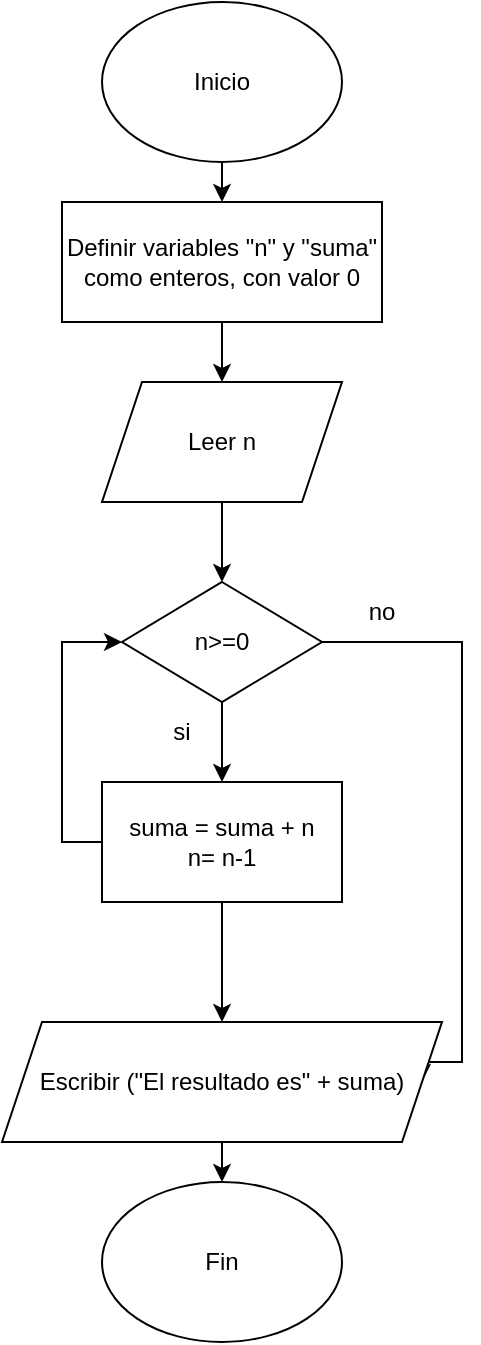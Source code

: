 <mxfile version="26.2.10">
  <diagram name="Page-1" id="qrey0yOiCed3igP81Hsf">
    <mxGraphModel dx="1155" dy="643" grid="1" gridSize="10" guides="1" tooltips="1" connect="1" arrows="1" fold="1" page="1" pageScale="1" pageWidth="827" pageHeight="1169" math="0" shadow="0">
      <root>
        <mxCell id="0" />
        <mxCell id="1" parent="0" />
        <mxCell id="kHxybJMivnqWUZXiAxVz-4" style="edgeStyle=orthogonalEdgeStyle;rounded=0;orthogonalLoop=1;jettySize=auto;html=1;exitX=0.5;exitY=1;exitDx=0;exitDy=0;entryX=0.5;entryY=0;entryDx=0;entryDy=0;" edge="1" parent="1" source="kHxybJMivnqWUZXiAxVz-2" target="kHxybJMivnqWUZXiAxVz-3">
          <mxGeometry relative="1" as="geometry" />
        </mxCell>
        <mxCell id="kHxybJMivnqWUZXiAxVz-2" value="Inicio" style="ellipse;whiteSpace=wrap;html=1;" vertex="1" parent="1">
          <mxGeometry x="350" y="40" width="120" height="80" as="geometry" />
        </mxCell>
        <mxCell id="kHxybJMivnqWUZXiAxVz-6" style="edgeStyle=orthogonalEdgeStyle;rounded=0;orthogonalLoop=1;jettySize=auto;html=1;exitX=0.5;exitY=1;exitDx=0;exitDy=0;entryX=0.5;entryY=0;entryDx=0;entryDy=0;" edge="1" parent="1" source="kHxybJMivnqWUZXiAxVz-3" target="kHxybJMivnqWUZXiAxVz-5">
          <mxGeometry relative="1" as="geometry" />
        </mxCell>
        <mxCell id="kHxybJMivnqWUZXiAxVz-3" value="Definir variables &quot;n&quot; y &quot;suma&quot; como enteros, con valor 0" style="rounded=0;whiteSpace=wrap;html=1;" vertex="1" parent="1">
          <mxGeometry x="330" y="140" width="160" height="60" as="geometry" />
        </mxCell>
        <mxCell id="kHxybJMivnqWUZXiAxVz-8" style="edgeStyle=orthogonalEdgeStyle;rounded=0;orthogonalLoop=1;jettySize=auto;html=1;exitX=0.5;exitY=1;exitDx=0;exitDy=0;entryX=0.5;entryY=0;entryDx=0;entryDy=0;" edge="1" parent="1" source="kHxybJMivnqWUZXiAxVz-5" target="kHxybJMivnqWUZXiAxVz-7">
          <mxGeometry relative="1" as="geometry" />
        </mxCell>
        <mxCell id="kHxybJMivnqWUZXiAxVz-5" value="Leer n" style="shape=parallelogram;perimeter=parallelogramPerimeter;whiteSpace=wrap;html=1;fixedSize=1;" vertex="1" parent="1">
          <mxGeometry x="350" y="230" width="120" height="60" as="geometry" />
        </mxCell>
        <mxCell id="kHxybJMivnqWUZXiAxVz-10" style="edgeStyle=orthogonalEdgeStyle;rounded=0;orthogonalLoop=1;jettySize=auto;html=1;exitX=0.5;exitY=1;exitDx=0;exitDy=0;" edge="1" parent="1" source="kHxybJMivnqWUZXiAxVz-7" target="kHxybJMivnqWUZXiAxVz-9">
          <mxGeometry relative="1" as="geometry" />
        </mxCell>
        <mxCell id="kHxybJMivnqWUZXiAxVz-18" style="edgeStyle=orthogonalEdgeStyle;rounded=0;orthogonalLoop=1;jettySize=auto;html=1;exitX=1;exitY=0.5;exitDx=0;exitDy=0;entryX=1;entryY=0.5;entryDx=0;entryDy=0;" edge="1" parent="1" source="kHxybJMivnqWUZXiAxVz-7" target="kHxybJMivnqWUZXiAxVz-14">
          <mxGeometry relative="1" as="geometry">
            <Array as="points">
              <mxPoint x="530" y="360" />
              <mxPoint x="530" y="570" />
            </Array>
          </mxGeometry>
        </mxCell>
        <mxCell id="kHxybJMivnqWUZXiAxVz-7" value="n&amp;gt;=0" style="rhombus;whiteSpace=wrap;html=1;" vertex="1" parent="1">
          <mxGeometry x="360" y="330" width="100" height="60" as="geometry" />
        </mxCell>
        <mxCell id="kHxybJMivnqWUZXiAxVz-11" style="edgeStyle=orthogonalEdgeStyle;rounded=0;orthogonalLoop=1;jettySize=auto;html=1;exitX=0;exitY=0.5;exitDx=0;exitDy=0;entryX=0;entryY=0.5;entryDx=0;entryDy=0;" edge="1" parent="1" source="kHxybJMivnqWUZXiAxVz-9" target="kHxybJMivnqWUZXiAxVz-7">
          <mxGeometry relative="1" as="geometry">
            <mxPoint x="410" y="320" as="targetPoint" />
            <Array as="points">
              <mxPoint x="330" y="460" />
              <mxPoint x="330" y="360" />
            </Array>
          </mxGeometry>
        </mxCell>
        <mxCell id="kHxybJMivnqWUZXiAxVz-15" style="edgeStyle=orthogonalEdgeStyle;rounded=0;orthogonalLoop=1;jettySize=auto;html=1;exitX=0.5;exitY=1;exitDx=0;exitDy=0;" edge="1" parent="1" source="kHxybJMivnqWUZXiAxVz-9" target="kHxybJMivnqWUZXiAxVz-14">
          <mxGeometry relative="1" as="geometry" />
        </mxCell>
        <mxCell id="kHxybJMivnqWUZXiAxVz-9" value="suma = suma + n&lt;br&gt;n= n-1" style="rounded=0;whiteSpace=wrap;html=1;" vertex="1" parent="1">
          <mxGeometry x="350" y="430" width="120" height="60" as="geometry" />
        </mxCell>
        <mxCell id="kHxybJMivnqWUZXiAxVz-12" value="si" style="text;html=1;align=center;verticalAlign=middle;whiteSpace=wrap;rounded=0;" vertex="1" parent="1">
          <mxGeometry x="360" y="390" width="60" height="30" as="geometry" />
        </mxCell>
        <mxCell id="kHxybJMivnqWUZXiAxVz-20" style="edgeStyle=orthogonalEdgeStyle;rounded=0;orthogonalLoop=1;jettySize=auto;html=1;exitX=0.5;exitY=1;exitDx=0;exitDy=0;entryX=0.5;entryY=0;entryDx=0;entryDy=0;" edge="1" parent="1" source="kHxybJMivnqWUZXiAxVz-14" target="kHxybJMivnqWUZXiAxVz-19">
          <mxGeometry relative="1" as="geometry" />
        </mxCell>
        <mxCell id="kHxybJMivnqWUZXiAxVz-14" value="Escribir (&quot;El resultado es&quot; + suma)" style="shape=parallelogram;perimeter=parallelogramPerimeter;whiteSpace=wrap;html=1;fixedSize=1;" vertex="1" parent="1">
          <mxGeometry x="300" y="550" width="220" height="60" as="geometry" />
        </mxCell>
        <mxCell id="kHxybJMivnqWUZXiAxVz-19" value="Fin" style="ellipse;whiteSpace=wrap;html=1;" vertex="1" parent="1">
          <mxGeometry x="350" y="630" width="120" height="80" as="geometry" />
        </mxCell>
        <mxCell id="kHxybJMivnqWUZXiAxVz-21" value="no" style="text;html=1;align=center;verticalAlign=middle;whiteSpace=wrap;rounded=0;" vertex="1" parent="1">
          <mxGeometry x="460" y="330" width="60" height="30" as="geometry" />
        </mxCell>
      </root>
    </mxGraphModel>
  </diagram>
</mxfile>
